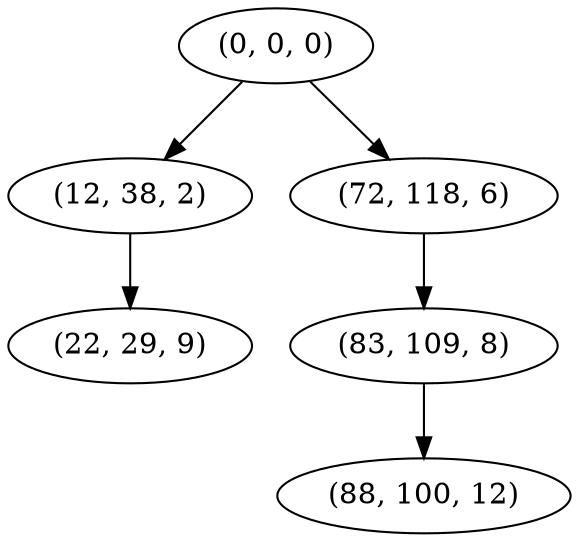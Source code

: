 digraph tree {
    "(0, 0, 0)";
    "(12, 38, 2)";
    "(22, 29, 9)";
    "(72, 118, 6)";
    "(83, 109, 8)";
    "(88, 100, 12)";
    "(0, 0, 0)" -> "(12, 38, 2)";
    "(0, 0, 0)" -> "(72, 118, 6)";
    "(12, 38, 2)" -> "(22, 29, 9)";
    "(72, 118, 6)" -> "(83, 109, 8)";
    "(83, 109, 8)" -> "(88, 100, 12)";
}

